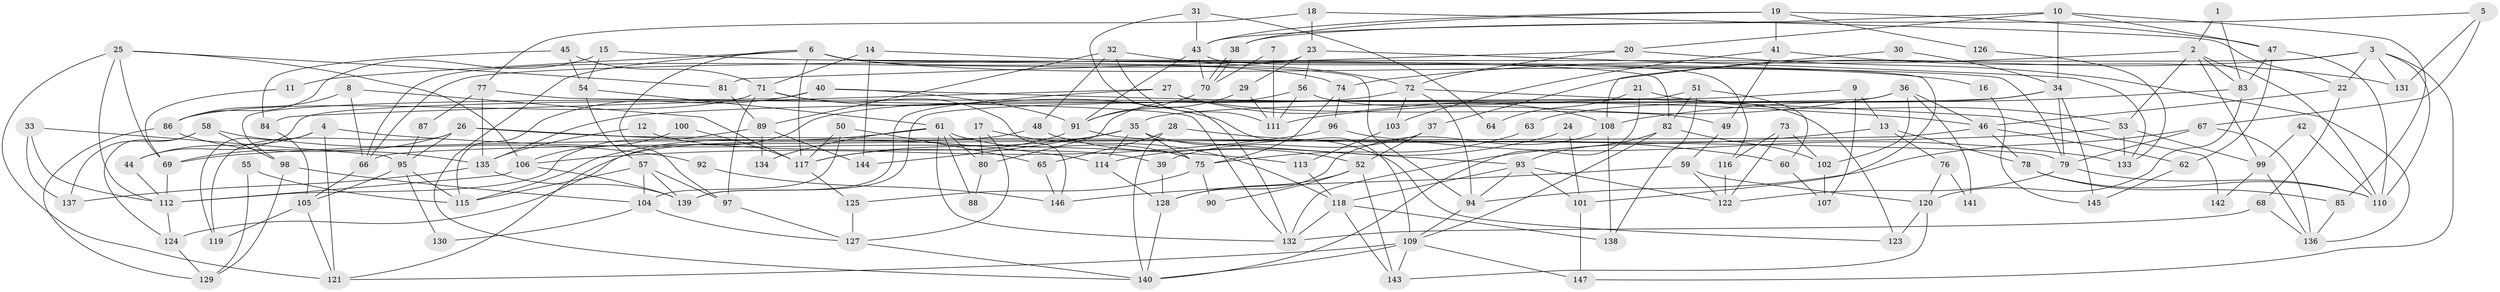 // coarse degree distribution, {8: 0.02912621359223301, 2: 0.14563106796116504, 3: 0.27184466019417475, 4: 0.1650485436893204, 10: 0.009708737864077669, 6: 0.1650485436893204, 12: 0.009708737864077669, 14: 0.009708737864077669, 5: 0.1262135922330097, 7: 0.04854368932038835, 15: 0.009708737864077669, 13: 0.009708737864077669}
// Generated by graph-tools (version 1.1) at 2025/50/03/04/25 22:50:47]
// undirected, 147 vertices, 294 edges
graph export_dot {
  node [color=gray90,style=filled];
  1;
  2;
  3;
  4;
  5;
  6;
  7;
  8;
  9;
  10;
  11;
  12;
  13;
  14;
  15;
  16;
  17;
  18;
  19;
  20;
  21;
  22;
  23;
  24;
  25;
  26;
  27;
  28;
  29;
  30;
  31;
  32;
  33;
  34;
  35;
  36;
  37;
  38;
  39;
  40;
  41;
  42;
  43;
  44;
  45;
  46;
  47;
  48;
  49;
  50;
  51;
  52;
  53;
  54;
  55;
  56;
  57;
  58;
  59;
  60;
  61;
  62;
  63;
  64;
  65;
  66;
  67;
  68;
  69;
  70;
  71;
  72;
  73;
  74;
  75;
  76;
  77;
  78;
  79;
  80;
  81;
  82;
  83;
  84;
  85;
  86;
  87;
  88;
  89;
  90;
  91;
  92;
  93;
  94;
  95;
  96;
  97;
  98;
  99;
  100;
  101;
  102;
  103;
  104;
  105;
  106;
  107;
  108;
  109;
  110;
  111;
  112;
  113;
  114;
  115;
  116;
  117;
  118;
  119;
  120;
  121;
  122;
  123;
  124;
  125;
  126;
  127;
  128;
  129;
  130;
  131;
  132;
  133;
  134;
  135;
  136;
  137;
  138;
  139;
  140;
  141;
  142;
  143;
  144;
  145;
  146;
  147;
  1 -- 83;
  1 -- 2;
  2 -- 53;
  2 -- 74;
  2 -- 83;
  2 -- 99;
  2 -- 110;
  3 -- 110;
  3 -- 22;
  3 -- 37;
  3 -- 66;
  3 -- 131;
  3 -- 147;
  4 -- 113;
  4 -- 119;
  4 -- 44;
  4 -- 121;
  5 -- 38;
  5 -- 67;
  5 -- 131;
  6 -- 94;
  6 -- 97;
  6 -- 11;
  6 -- 16;
  6 -- 74;
  6 -- 101;
  6 -- 117;
  6 -- 140;
  7 -- 70;
  7 -- 111;
  8 -- 66;
  8 -- 86;
  8 -- 117;
  9 -- 135;
  9 -- 107;
  9 -- 13;
  10 -- 34;
  10 -- 47;
  10 -- 20;
  10 -- 43;
  10 -- 85;
  11 -- 69;
  12 -- 39;
  12 -- 135;
  13 -- 132;
  13 -- 76;
  13 -- 78;
  14 -- 144;
  14 -- 82;
  14 -- 71;
  15 -- 86;
  15 -- 79;
  15 -- 54;
  16 -- 145;
  17 -- 118;
  17 -- 127;
  17 -- 80;
  18 -- 77;
  18 -- 23;
  18 -- 22;
  19 -- 43;
  19 -- 47;
  19 -- 38;
  19 -- 41;
  19 -- 126;
  20 -- 136;
  20 -- 72;
  20 -- 81;
  21 -- 140;
  21 -- 53;
  21 -- 64;
  22 -- 46;
  22 -- 68;
  23 -- 66;
  23 -- 133;
  23 -- 29;
  23 -- 56;
  24 -- 101;
  24 -- 114;
  25 -- 81;
  25 -- 121;
  25 -- 69;
  25 -- 106;
  25 -- 112;
  26 -- 95;
  26 -- 79;
  26 -- 69;
  26 -- 114;
  26 -- 119;
  27 -- 139;
  27 -- 49;
  27 -- 84;
  27 -- 108;
  28 -- 65;
  28 -- 140;
  28 -- 60;
  29 -- 91;
  29 -- 111;
  30 -- 34;
  30 -- 108;
  31 -- 132;
  31 -- 43;
  31 -- 64;
  32 -- 111;
  32 -- 72;
  32 -- 48;
  32 -- 89;
  33 -- 112;
  33 -- 95;
  33 -- 137;
  34 -- 79;
  34 -- 35;
  34 -- 63;
  34 -- 145;
  35 -- 117;
  35 -- 123;
  35 -- 75;
  35 -- 114;
  35 -- 144;
  36 -- 44;
  36 -- 46;
  36 -- 102;
  36 -- 111;
  36 -- 141;
  37 -- 52;
  37 -- 39;
  38 -- 70;
  38 -- 70;
  39 -- 128;
  40 -- 91;
  40 -- 46;
  40 -- 98;
  40 -- 115;
  41 -- 131;
  41 -- 49;
  41 -- 103;
  42 -- 99;
  42 -- 110;
  43 -- 70;
  43 -- 91;
  43 -- 116;
  44 -- 112;
  45 -- 54;
  45 -- 71;
  45 -- 84;
  46 -- 66;
  46 -- 78;
  46 -- 62;
  47 -- 83;
  47 -- 110;
  47 -- 62;
  48 -- 124;
  48 -- 52;
  49 -- 59;
  50 -- 117;
  50 -- 104;
  50 -- 65;
  51 -- 82;
  51 -- 139;
  51 -- 60;
  51 -- 138;
  52 -- 143;
  52 -- 90;
  52 -- 128;
  53 -- 69;
  53 -- 99;
  53 -- 133;
  54 -- 61;
  54 -- 57;
  55 -- 129;
  55 -- 115;
  56 -- 111;
  56 -- 80;
  56 -- 123;
  57 -- 97;
  57 -- 104;
  57 -- 115;
  57 -- 139;
  58 -- 137;
  58 -- 98;
  58 -- 92;
  58 -- 124;
  59 -- 122;
  59 -- 120;
  59 -- 146;
  60 -- 107;
  61 -- 115;
  61 -- 80;
  61 -- 75;
  61 -- 88;
  61 -- 132;
  61 -- 134;
  62 -- 145;
  63 -- 75;
  65 -- 146;
  66 -- 105;
  67 -- 94;
  67 -- 79;
  67 -- 136;
  68 -- 132;
  68 -- 136;
  69 -- 112;
  70 -- 91;
  71 -- 109;
  71 -- 86;
  71 -- 97;
  71 -- 146;
  72 -- 94;
  72 -- 103;
  72 -- 121;
  72 -- 142;
  73 -- 122;
  73 -- 102;
  73 -- 116;
  74 -- 75;
  74 -- 96;
  75 -- 90;
  75 -- 125;
  76 -- 120;
  76 -- 141;
  77 -- 135;
  77 -- 132;
  77 -- 87;
  78 -- 85;
  78 -- 110;
  79 -- 110;
  79 -- 122;
  80 -- 88;
  81 -- 89;
  82 -- 93;
  82 -- 109;
  82 -- 102;
  83 -- 108;
  83 -- 120;
  84 -- 105;
  85 -- 136;
  86 -- 129;
  86 -- 135;
  87 -- 95;
  89 -- 112;
  89 -- 134;
  89 -- 144;
  91 -- 117;
  91 -- 93;
  92 -- 146;
  93 -- 101;
  93 -- 94;
  93 -- 118;
  93 -- 122;
  94 -- 109;
  95 -- 105;
  95 -- 115;
  95 -- 130;
  96 -- 106;
  96 -- 133;
  97 -- 127;
  98 -- 104;
  98 -- 129;
  99 -- 136;
  99 -- 142;
  100 -- 117;
  100 -- 106;
  101 -- 147;
  102 -- 107;
  103 -- 113;
  104 -- 127;
  104 -- 130;
  105 -- 121;
  105 -- 119;
  106 -- 112;
  106 -- 139;
  108 -- 128;
  108 -- 138;
  109 -- 121;
  109 -- 140;
  109 -- 143;
  109 -- 147;
  112 -- 124;
  113 -- 118;
  114 -- 128;
  116 -- 122;
  117 -- 125;
  118 -- 138;
  118 -- 132;
  118 -- 143;
  120 -- 143;
  120 -- 123;
  124 -- 129;
  125 -- 127;
  126 -- 133;
  127 -- 140;
  128 -- 140;
  135 -- 139;
  135 -- 137;
}
